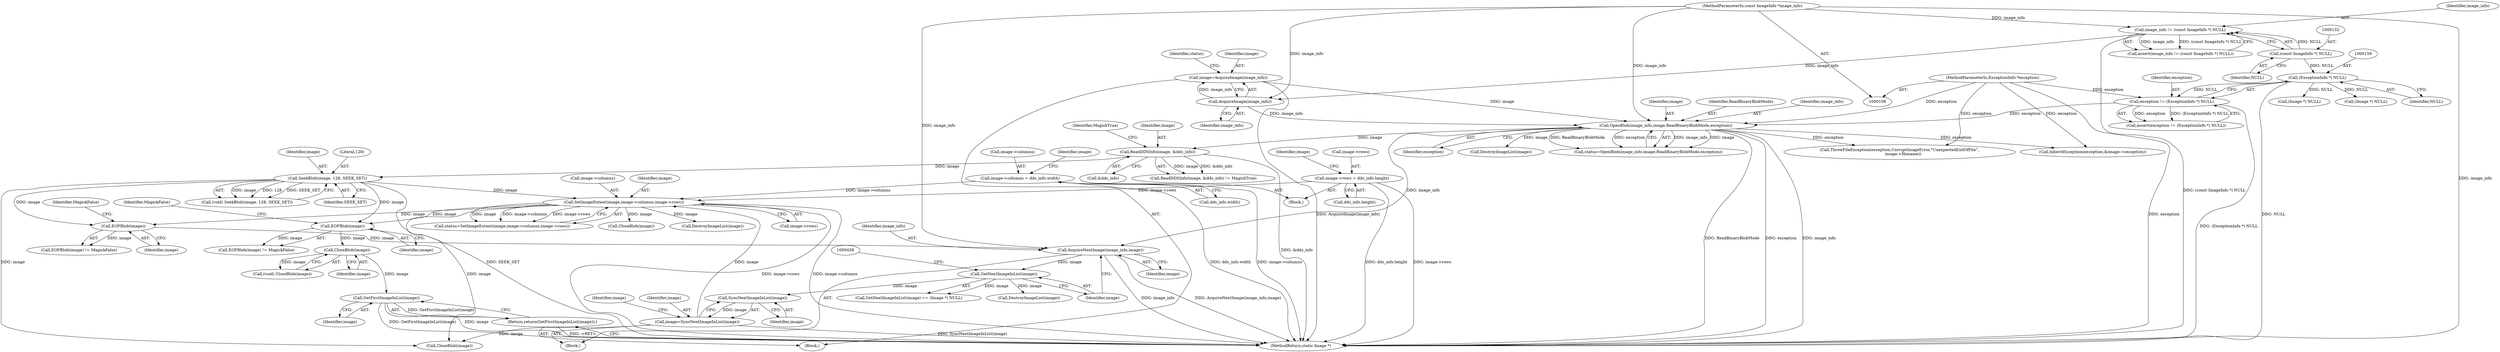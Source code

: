 digraph "0_ImageMagick_504ada82b6fa38a30c846c1c29116af7290decb2@pointer" {
"1000580" [label="(Call,GetFirstImageInList(image))"];
"1000577" [label="(Call,CloseBlob(image))"];
"1000565" [label="(Call,EOFBlob(image))"];
"1000228" [label="(Call,SeekBlob(image, 128, SEEK_SET))"];
"1000193" [label="(Call,ReadDDSInfo(image, &dds_info))"];
"1000173" [label="(Call,OpenBlob(image_info,image,ReadBinaryBlobMode,exception))"];
"1000169" [label="(Call,AcquireImage(image_info))"];
"1000129" [label="(Call,image_info != (const ImageInfo *) NULL)"];
"1000109" [label="(MethodParameterIn,const ImageInfo *image_info)"];
"1000131" [label="(Call,(const ImageInfo *) NULL)"];
"1000167" [label="(Call,image=AcquireImage(image_info))"];
"1000156" [label="(Call,exception != (ExceptionInfo *) NULL)"];
"1000110" [label="(MethodParameterIn,ExceptionInfo *exception)"];
"1000158" [label="(Call,(ExceptionInfo *) NULL)"];
"1000522" [label="(Call,SetImageExtent(image,image->columns,image->rows))"];
"1000463" [label="(Call,image=SyncNextImageInList(image))"];
"1000465" [label="(Call,SyncNextImageInList(image))"];
"1000455" [label="(Call,GetNextImageInList(image))"];
"1000450" [label="(Call,AcquireNextImage(image_info,image))"];
"1000444" [label="(Call,EOFBlob(image))"];
"1000477" [label="(Call,image->columns = dds_info.width)"];
"1000484" [label="(Call,image->rows = dds_info.height)"];
"1000579" [label="(Return,return(GetFirstImageInList(image));)"];
"1000465" [label="(Call,SyncNextImageInList(image))"];
"1000484" [label="(Call,image->rows = dds_info.height)"];
"1000175" [label="(Identifier,image)"];
"1000195" [label="(Call,&dds_info)"];
"1000228" [label="(Call,SeekBlob(image, 128, SEEK_SET))"];
"1000566" [label="(Identifier,image)"];
"1000452" [label="(Identifier,image)"];
"1000155" [label="(Call,assert(exception != (ExceptionInfo *) NULL))"];
"1000456" [label="(Identifier,image)"];
"1000177" [label="(Identifier,exception)"];
"1000478" [label="(Call,image->columns)"];
"1000192" [label="(Call,ReadDDSInfo(image, &dds_info) != MagickTrue)"];
"1000111" [label="(Block,)"];
"1000169" [label="(Call,AcquireImage(image_info))"];
"1000486" [label="(Identifier,image)"];
"1000193" [label="(Call,ReadDDSInfo(image, &dds_info))"];
"1000567" [label="(Identifier,MagickFalse)"];
"1000488" [label="(Call,dds_info.height)"];
"1000455" [label="(Call,GetNextImageInList(image))"];
"1000477" [label="(Call,image->columns = dds_info.width)"];
"1000515" [label="(Call,CloseBlob(image))"];
"1000194" [label="(Identifier,image)"];
"1000579" [label="(Return,return(GetFirstImageInList(image));)"];
"1000581" [label="(Identifier,image)"];
"1000578" [label="(Identifier,image)"];
"1000226" [label="(Call,(void) SeekBlob(image, 128, SEEK_SET))"];
"1000445" [label="(Identifier,image)"];
"1000156" [label="(Call,exception != (ExceptionInfo *) NULL)"];
"1000129" [label="(Call,image_info != (const ImageInfo *) NULL)"];
"1000176" [label="(Identifier,ReadBinaryBlobMode)"];
"1000520" [label="(Call,status=SetImageExtent(image,image->columns,image->rows))"];
"1000558" [label="(Call,CloseBlob(image))"];
"1000469" [label="(Identifier,image)"];
"1000185" [label="(Call,DestroyImageList(image))"];
"1000229" [label="(Identifier,image)"];
"1000450" [label="(Call,AcquireNextImage(image_info,image))"];
"1000128" [label="(Call,assert(image_info != (const ImageInfo *) NULL))"];
"1000542" [label="(Call,DestroyImageList(image))"];
"1000575" [label="(Call,(void) CloseBlob(image))"];
"1000582" [label="(MethodReturn,static Image *)"];
"1000158" [label="(Call,(ExceptionInfo *) NULL)"];
"1000463" [label="(Call,image=SyncNextImageInList(image))"];
"1000171" [label="(Call,status=OpenBlob(image_info,image,ReadBinaryBlobMode,exception))"];
"1000188" [label="(Call,(Image *) NULL)"];
"1000565" [label="(Call,EOFBlob(image))"];
"1000457" [label="(Call,(Image *) NULL)"];
"1000110" [label="(MethodParameterIn,ExceptionInfo *exception)"];
"1000443" [label="(Call,EOFBlob(image) != MagickFalse)"];
"1000173" [label="(Call,OpenBlob(image_info,image,ReadBinaryBlobMode,exception))"];
"1000170" [label="(Identifier,image_info)"];
"1000466" [label="(Identifier,image)"];
"1000464" [label="(Identifier,image)"];
"1000493" [label="(Identifier,image)"];
"1000577" [label="(Call,CloseBlob(image))"];
"1000522" [label="(Call,SetImageExtent(image,image->columns,image->rows))"];
"1000580" [label="(Call,GetFirstImageInList(image))"];
"1000197" [label="(Identifier,MagickTrue)"];
"1000564" [label="(Call,EOFBlob(image) != MagickFalse)"];
"1000231" [label="(Identifier,SEEK_SET)"];
"1000167" [label="(Call,image=AcquireImage(image_info))"];
"1000454" [label="(Call,GetNextImageInList(image) == (Image *) NULL)"];
"1000451" [label="(Identifier,image_info)"];
"1000109" [label="(MethodParameterIn,const ImageInfo *image_info)"];
"1000446" [label="(Identifier,MagickFalse)"];
"1000157" [label="(Identifier,exception)"];
"1000168" [label="(Identifier,image)"];
"1000436" [label="(Block,)"];
"1000527" [label="(Call,image->rows)"];
"1000160" [label="(Identifier,NULL)"];
"1000174" [label="(Identifier,image_info)"];
"1000131" [label="(Call,(const ImageInfo *) NULL)"];
"1000133" [label="(Identifier,NULL)"];
"1000230" [label="(Literal,128)"];
"1000485" [label="(Call,image->rows)"];
"1000523" [label="(Identifier,image)"];
"1000524" [label="(Call,image->columns)"];
"1000461" [label="(Call,DestroyImageList(image))"];
"1000535" [label="(Call,InheritException(exception,&image->exception))"];
"1000444" [label="(Call,EOFBlob(image))"];
"1000130" [label="(Identifier,image_info)"];
"1000568" [label="(Call,ThrowFileException(exception,CorruptImageError,\"UnexpectedEndOfFile\",\n      image->filename))"];
"1000481" [label="(Call,dds_info.width)"];
"1000172" [label="(Identifier,status)"];
"1000441" [label="(Block,)"];
"1000580" -> "1000579"  [label="AST: "];
"1000580" -> "1000581"  [label="CFG: "];
"1000581" -> "1000580"  [label="AST: "];
"1000579" -> "1000580"  [label="CFG: "];
"1000580" -> "1000582"  [label="DDG: GetFirstImageInList(image)"];
"1000580" -> "1000582"  [label="DDG: image"];
"1000580" -> "1000579"  [label="DDG: GetFirstImageInList(image)"];
"1000577" -> "1000580"  [label="DDG: image"];
"1000577" -> "1000575"  [label="AST: "];
"1000577" -> "1000578"  [label="CFG: "];
"1000578" -> "1000577"  [label="AST: "];
"1000575" -> "1000577"  [label="CFG: "];
"1000577" -> "1000575"  [label="DDG: image"];
"1000565" -> "1000577"  [label="DDG: image"];
"1000565" -> "1000564"  [label="AST: "];
"1000565" -> "1000566"  [label="CFG: "];
"1000566" -> "1000565"  [label="AST: "];
"1000567" -> "1000565"  [label="CFG: "];
"1000565" -> "1000564"  [label="DDG: image"];
"1000228" -> "1000565"  [label="DDG: image"];
"1000522" -> "1000565"  [label="DDG: image"];
"1000228" -> "1000226"  [label="AST: "];
"1000228" -> "1000231"  [label="CFG: "];
"1000229" -> "1000228"  [label="AST: "];
"1000230" -> "1000228"  [label="AST: "];
"1000231" -> "1000228"  [label="AST: "];
"1000226" -> "1000228"  [label="CFG: "];
"1000228" -> "1000582"  [label="DDG: SEEK_SET"];
"1000228" -> "1000226"  [label="DDG: image"];
"1000228" -> "1000226"  [label="DDG: 128"];
"1000228" -> "1000226"  [label="DDG: SEEK_SET"];
"1000193" -> "1000228"  [label="DDG: image"];
"1000228" -> "1000444"  [label="DDG: image"];
"1000228" -> "1000515"  [label="DDG: image"];
"1000228" -> "1000522"  [label="DDG: image"];
"1000193" -> "1000192"  [label="AST: "];
"1000193" -> "1000195"  [label="CFG: "];
"1000194" -> "1000193"  [label="AST: "];
"1000195" -> "1000193"  [label="AST: "];
"1000197" -> "1000193"  [label="CFG: "];
"1000193" -> "1000582"  [label="DDG: &dds_info"];
"1000193" -> "1000192"  [label="DDG: image"];
"1000193" -> "1000192"  [label="DDG: &dds_info"];
"1000173" -> "1000193"  [label="DDG: image"];
"1000173" -> "1000171"  [label="AST: "];
"1000173" -> "1000177"  [label="CFG: "];
"1000174" -> "1000173"  [label="AST: "];
"1000175" -> "1000173"  [label="AST: "];
"1000176" -> "1000173"  [label="AST: "];
"1000177" -> "1000173"  [label="AST: "];
"1000171" -> "1000173"  [label="CFG: "];
"1000173" -> "1000582"  [label="DDG: ReadBinaryBlobMode"];
"1000173" -> "1000582"  [label="DDG: exception"];
"1000173" -> "1000582"  [label="DDG: image_info"];
"1000173" -> "1000171"  [label="DDG: image_info"];
"1000173" -> "1000171"  [label="DDG: image"];
"1000173" -> "1000171"  [label="DDG: ReadBinaryBlobMode"];
"1000173" -> "1000171"  [label="DDG: exception"];
"1000169" -> "1000173"  [label="DDG: image_info"];
"1000109" -> "1000173"  [label="DDG: image_info"];
"1000167" -> "1000173"  [label="DDG: image"];
"1000156" -> "1000173"  [label="DDG: exception"];
"1000110" -> "1000173"  [label="DDG: exception"];
"1000173" -> "1000185"  [label="DDG: image"];
"1000173" -> "1000450"  [label="DDG: image_info"];
"1000173" -> "1000535"  [label="DDG: exception"];
"1000173" -> "1000568"  [label="DDG: exception"];
"1000169" -> "1000167"  [label="AST: "];
"1000169" -> "1000170"  [label="CFG: "];
"1000170" -> "1000169"  [label="AST: "];
"1000167" -> "1000169"  [label="CFG: "];
"1000169" -> "1000167"  [label="DDG: image_info"];
"1000129" -> "1000169"  [label="DDG: image_info"];
"1000109" -> "1000169"  [label="DDG: image_info"];
"1000129" -> "1000128"  [label="AST: "];
"1000129" -> "1000131"  [label="CFG: "];
"1000130" -> "1000129"  [label="AST: "];
"1000131" -> "1000129"  [label="AST: "];
"1000128" -> "1000129"  [label="CFG: "];
"1000129" -> "1000582"  [label="DDG: (const ImageInfo *) NULL"];
"1000129" -> "1000128"  [label="DDG: image_info"];
"1000129" -> "1000128"  [label="DDG: (const ImageInfo *) NULL"];
"1000109" -> "1000129"  [label="DDG: image_info"];
"1000131" -> "1000129"  [label="DDG: NULL"];
"1000109" -> "1000108"  [label="AST: "];
"1000109" -> "1000582"  [label="DDG: image_info"];
"1000109" -> "1000450"  [label="DDG: image_info"];
"1000131" -> "1000133"  [label="CFG: "];
"1000132" -> "1000131"  [label="AST: "];
"1000133" -> "1000131"  [label="AST: "];
"1000131" -> "1000158"  [label="DDG: NULL"];
"1000167" -> "1000111"  [label="AST: "];
"1000168" -> "1000167"  [label="AST: "];
"1000172" -> "1000167"  [label="CFG: "];
"1000167" -> "1000582"  [label="DDG: AcquireImage(image_info)"];
"1000156" -> "1000155"  [label="AST: "];
"1000156" -> "1000158"  [label="CFG: "];
"1000157" -> "1000156"  [label="AST: "];
"1000158" -> "1000156"  [label="AST: "];
"1000155" -> "1000156"  [label="CFG: "];
"1000156" -> "1000582"  [label="DDG: (ExceptionInfo *) NULL"];
"1000156" -> "1000155"  [label="DDG: exception"];
"1000156" -> "1000155"  [label="DDG: (ExceptionInfo *) NULL"];
"1000110" -> "1000156"  [label="DDG: exception"];
"1000158" -> "1000156"  [label="DDG: NULL"];
"1000110" -> "1000108"  [label="AST: "];
"1000110" -> "1000582"  [label="DDG: exception"];
"1000110" -> "1000535"  [label="DDG: exception"];
"1000110" -> "1000568"  [label="DDG: exception"];
"1000158" -> "1000160"  [label="CFG: "];
"1000159" -> "1000158"  [label="AST: "];
"1000160" -> "1000158"  [label="AST: "];
"1000158" -> "1000582"  [label="DDG: NULL"];
"1000158" -> "1000188"  [label="DDG: NULL"];
"1000158" -> "1000457"  [label="DDG: NULL"];
"1000522" -> "1000520"  [label="AST: "];
"1000522" -> "1000527"  [label="CFG: "];
"1000523" -> "1000522"  [label="AST: "];
"1000524" -> "1000522"  [label="AST: "];
"1000527" -> "1000522"  [label="AST: "];
"1000520" -> "1000522"  [label="CFG: "];
"1000522" -> "1000582"  [label="DDG: image->columns"];
"1000522" -> "1000582"  [label="DDG: image->rows"];
"1000522" -> "1000444"  [label="DDG: image"];
"1000522" -> "1000515"  [label="DDG: image"];
"1000522" -> "1000520"  [label="DDG: image"];
"1000522" -> "1000520"  [label="DDG: image->columns"];
"1000522" -> "1000520"  [label="DDG: image->rows"];
"1000463" -> "1000522"  [label="DDG: image"];
"1000477" -> "1000522"  [label="DDG: image->columns"];
"1000484" -> "1000522"  [label="DDG: image->rows"];
"1000522" -> "1000542"  [label="DDG: image"];
"1000522" -> "1000558"  [label="DDG: image"];
"1000463" -> "1000441"  [label="AST: "];
"1000463" -> "1000465"  [label="CFG: "];
"1000464" -> "1000463"  [label="AST: "];
"1000465" -> "1000463"  [label="AST: "];
"1000469" -> "1000463"  [label="CFG: "];
"1000463" -> "1000582"  [label="DDG: SyncNextImageInList(image)"];
"1000465" -> "1000463"  [label="DDG: image"];
"1000463" -> "1000515"  [label="DDG: image"];
"1000465" -> "1000466"  [label="CFG: "];
"1000466" -> "1000465"  [label="AST: "];
"1000455" -> "1000465"  [label="DDG: image"];
"1000455" -> "1000454"  [label="AST: "];
"1000455" -> "1000456"  [label="CFG: "];
"1000456" -> "1000455"  [label="AST: "];
"1000458" -> "1000455"  [label="CFG: "];
"1000455" -> "1000454"  [label="DDG: image"];
"1000450" -> "1000455"  [label="DDG: image"];
"1000455" -> "1000461"  [label="DDG: image"];
"1000450" -> "1000441"  [label="AST: "];
"1000450" -> "1000452"  [label="CFG: "];
"1000451" -> "1000450"  [label="AST: "];
"1000452" -> "1000450"  [label="AST: "];
"1000456" -> "1000450"  [label="CFG: "];
"1000450" -> "1000582"  [label="DDG: AcquireNextImage(image_info,image)"];
"1000450" -> "1000582"  [label="DDG: image_info"];
"1000444" -> "1000450"  [label="DDG: image"];
"1000444" -> "1000443"  [label="AST: "];
"1000444" -> "1000445"  [label="CFG: "];
"1000445" -> "1000444"  [label="AST: "];
"1000446" -> "1000444"  [label="CFG: "];
"1000444" -> "1000443"  [label="DDG: image"];
"1000477" -> "1000436"  [label="AST: "];
"1000477" -> "1000481"  [label="CFG: "];
"1000478" -> "1000477"  [label="AST: "];
"1000481" -> "1000477"  [label="AST: "];
"1000486" -> "1000477"  [label="CFG: "];
"1000477" -> "1000582"  [label="DDG: dds_info.width"];
"1000477" -> "1000582"  [label="DDG: image->columns"];
"1000484" -> "1000436"  [label="AST: "];
"1000484" -> "1000488"  [label="CFG: "];
"1000485" -> "1000484"  [label="AST: "];
"1000488" -> "1000484"  [label="AST: "];
"1000493" -> "1000484"  [label="CFG: "];
"1000484" -> "1000582"  [label="DDG: dds_info.height"];
"1000484" -> "1000582"  [label="DDG: image->rows"];
"1000579" -> "1000111"  [label="AST: "];
"1000582" -> "1000579"  [label="CFG: "];
"1000579" -> "1000582"  [label="DDG: <RET>"];
}
